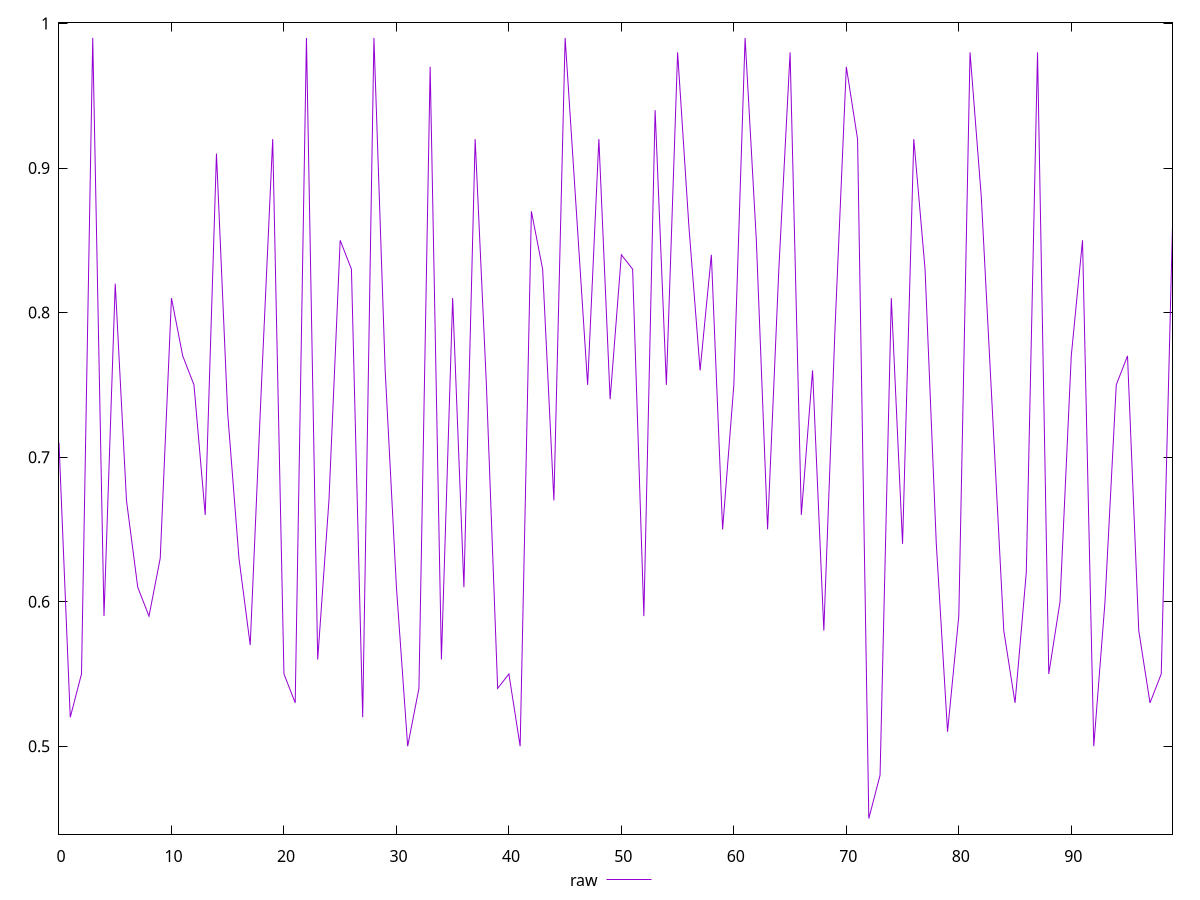 reset

$raw <<EOF
0 0.71
1 0.52
2 0.55
3 0.99
4 0.59
5 0.82
6 0.67
7 0.61
8 0.59
9 0.63
10 0.81
11 0.77
12 0.75
13 0.66
14 0.91
15 0.73
16 0.63
17 0.57
18 0.75
19 0.92
20 0.55
21 0.53
22 0.99
23 0.56
24 0.67
25 0.85
26 0.83
27 0.52
28 0.99
29 0.76
30 0.61
31 0.5
32 0.54
33 0.97
34 0.56
35 0.81
36 0.61
37 0.92
38 0.75
39 0.54
40 0.55
41 0.5
42 0.87
43 0.83
44 0.67
45 0.99
46 0.87
47 0.75
48 0.92
49 0.74
50 0.84
51 0.83
52 0.59
53 0.94
54 0.75
55 0.98
56 0.86
57 0.76
58 0.84
59 0.65
60 0.75
61 0.99
62 0.85
63 0.65
64 0.83
65 0.98
66 0.66
67 0.76
68 0.58
69 0.79
70 0.97
71 0.92
72 0.45
73 0.48
74 0.81
75 0.64
76 0.92
77 0.83
78 0.64
79 0.51
80 0.59
81 0.98
82 0.88
83 0.73
84 0.58
85 0.53
86 0.62
87 0.98
88 0.55
89 0.6
90 0.77
91 0.85
92 0.5
93 0.6
94 0.75
95 0.77
96 0.58
97 0.53
98 0.55
99 0.86
EOF

set key outside below
set xrange [0:99]
set yrange [0.43920000000000003:1.0008]
set trange [0.43920000000000003:1.0008]
set terminal svg size 640, 500 enhanced background rgb 'white'
set output "reports/report_00028_2021-02-24T12-49-42.674Z/meta/score/samples/card/raw/values.svg"

plot $raw title "raw" with line

reset
